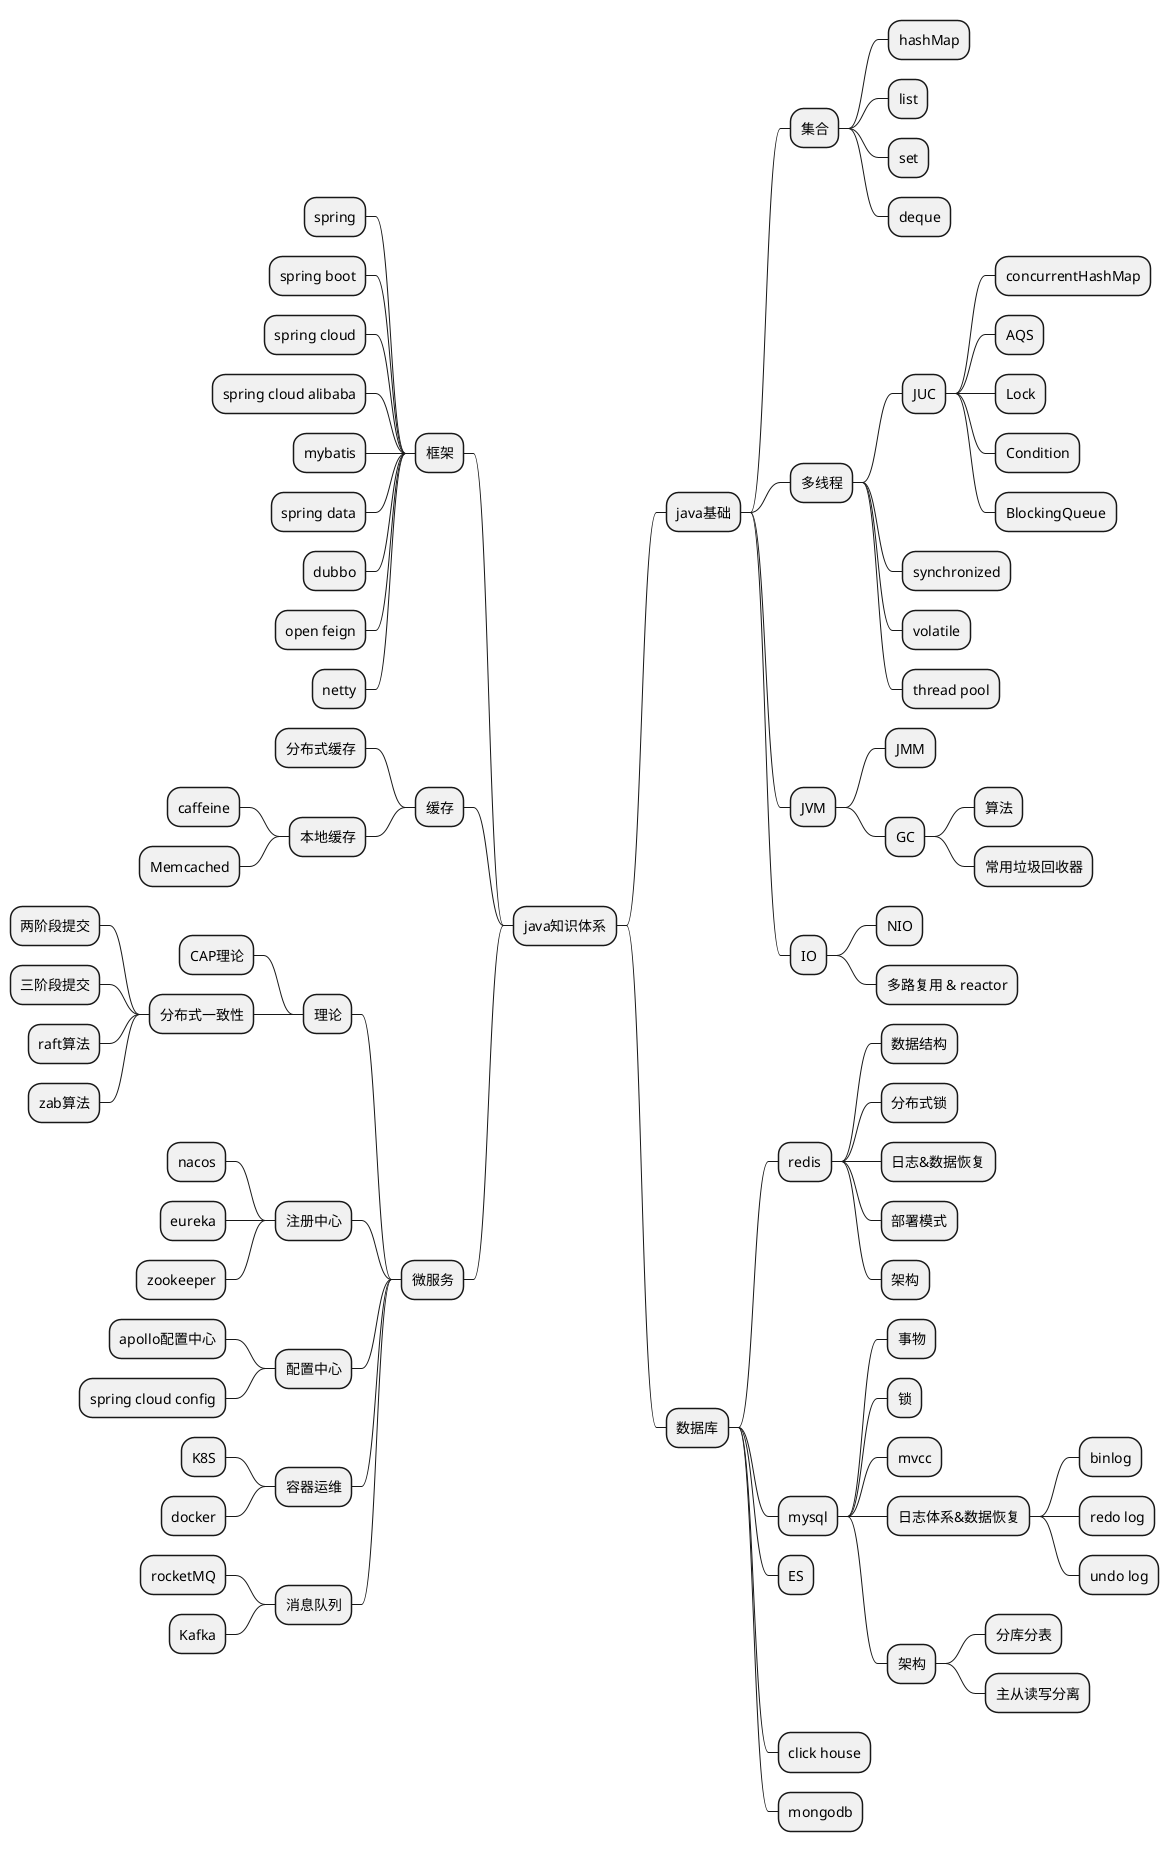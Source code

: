 @startmindmap
'https://plantuml.com/mindmap-diagram

* java知识体系
** java基础
*** 集合
**** hashMap
**** list
**** set
**** deque
*** 多线程
**** JUC
***** concurrentHashMap
***** AQS
***** Lock
***** Condition
***** BlockingQueue
**** synchronized
**** volatile
**** thread pool
*** JVM
**** JMM
**** GC
***** 算法
***** 常用垃圾回收器
*** IO
**** NIO
**** 多路复用 & reactor

** 数据库
*** redis
**** 数据结构
**** 分布式锁
**** 日志&数据恢复
**** 部署模式
**** 架构

*** mysql
**** 事物
**** 锁
**** mvcc
**** 日志体系&数据恢复
***** binlog
***** redo log
***** undo log
**** 架构
***** 分库分表
***** 主从读写分离
*** ES
*** click house
*** mongodb

left side
** 框架
*** spring
*** spring boot
*** spring cloud
*** spring cloud alibaba
*** mybatis
*** spring data
*** dubbo
*** open feign
*** netty

** 缓存
*** 分布式缓存
*** 本地缓存
**** caffeine
**** Memcached




** 微服务
*** 理论
**** CAP理论
**** 分布式一致性
***** 两阶段提交
***** 三阶段提交
***** raft算法
***** zab算法
*** 注册中心
**** nacos
**** eureka
**** zookeeper
*** 配置中心
**** apollo配置中心
**** spring cloud config
*** 容器运维
**** K8S
**** docker
*** 消息队列
**** rocketMQ
**** Kafka



@endmindmap
